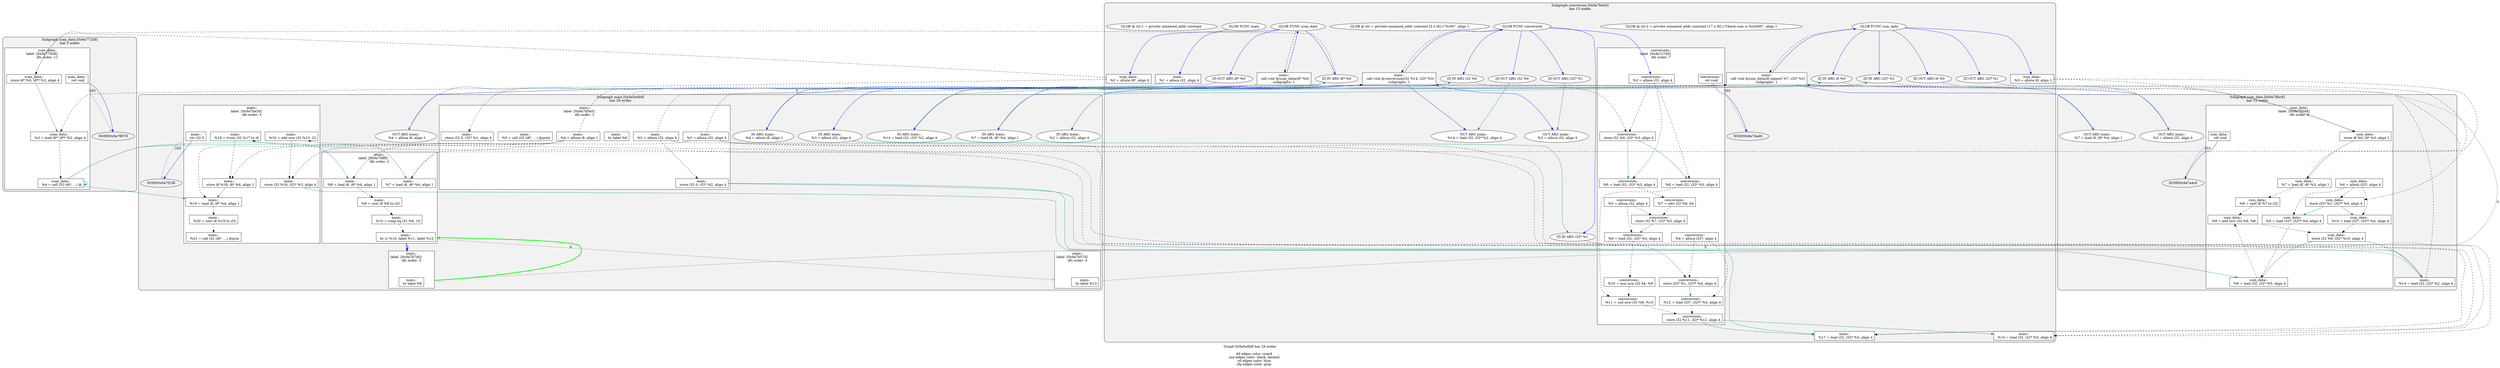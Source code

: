 digraph "DependenceGraph" {
	compound=true label="Graph 0x9a5e0b8 has 29 nodes\n
	dd edges color: cyan4
	use edges color: black, dashed
	cd edges color: blue
	cfg edges color: gray"

	/* subgraph 0x9a7bdc0 nodes */
	subgraph cluster_0x9a7bdc0 {
		style="filled, rounded" fillcolor=gray95
		label="Subgraph conversion [0x9a7bdc0]\nhas 15 nodes
"
		NODE0x9a7c200 [label="[f] IN ARG i32 %0" style=filled fillcolor=white]
		/* -- node 0x9a60740
		 * ------------------------------------------- */
		/* DD edges */
		/* USE edges */
		NODE0x9a7c200 -> NODE0x9a7cbe0 [color="black" rank=max style="dashed"]
		/* CD edges */
		/* ID edges */
		NODE0x9a7c300 [label="[f] OUT ARG i32 %0" style=filled fillcolor=white]
		/* -- node 0x9a60740
		 * ------------------------------------------- */
		/* DD edges */
		NODE0x9a7c300 -> NODE0x9a7e0d0 [color="cyan4" rank=max]
		/* USE edges */
		/* CD edges */
		/* ID edges */
		NODE0x9a7c4a0 [label="[f] IN ARG i32* %1" style=filled fillcolor=white]
		/* -- node 0x9a60758
		 * ------------------------------------------- */
		/* DD edges */
		/* USE edges */
		NODE0x9a7c4a0 -> NODE0x9a7cd10 [color="black" rank=max style="dashed"]
		/* CD edges */
		/* ID edges */
		NODE0x9a7c5a0 [label="[f] OUT ARG i32* %1" style=filled fillcolor=white]
		/* -- node 0x9a60758
		 * ------------------------------------------- */
		/* DD edges */
		NODE0x9a7c5a0 -> NODE0x9a7e3d0 [color="cyan4" rank=max]
		/* USE edges */
		/* CD edges */
		/* ID edges */
		/* Basic Block conversion::
label  [0x9a7c740] */
		subgraph cluster_bb_0x9a7c740 {
			style=filled fillcolor=white
			label="conversion::
label  [0x9a7c740]		\ndfs order: 7"
			NODE0x9a7c850 [shape=rect label="0x9a607f4"]
			NODE0x9a7c980 [shape=rect label="0x9a6082c"]
			NODE0x9a7cab0 [shape=rect label="0x9a60864"]
			NODE0x9a7cbe0 [shape=rect label="0x9a608a8"]
			NODE0x9a7cd10 [shape=rect label="0x9a608e8"]
			NODE0x9a7ce40 [shape=rect label="0x9a6091c"]
			NODE0x9a7cf70 [shape=rect label="0x9a60960"]
			NODE0x9a7d0a0 [shape=rect label="0x9a609a0"]
			NODE0x9a7d1d0 [shape=rect label="0x9a609d4"]
			NODE0x9a7d300 [shape=rect label="0x9a60a0c"]
			NODE0x9a7d430 [shape=rect label="0x9a60a50"]
			NODE0x9a7d560 [shape=rect label="0x9a60a90"]
			NODE0x9a7d690 [shape=rect label="0x9a60ac4"]
			NODE0x9a7d7c0 [shape=rect label="0x9a60b08"]
			NODE0x9a7d8f0 [shape=rect label="0x9a607a0"]
		} /* cluster_bb_0x9a7c740 */

	NODE0x9a7d8f0 -> NODE0x9a7da48 [penwidth=2 label="255"  ltail=cluster_bb_0x9a7c740  lhead=cluster_bb_0x9a7db48  color="gray"]
		NODE0x9a7d8f0 [label="conversion::
  ret void" style=filled fillcolor=white]
		/* -- node 0x9a607a0
		 * ------------------------------------------- */
		/* DD edges */
		/* USE edges */
		/* CD edges */
		NODE0x9a7d8f0 -> NODE0x9a7da48 [color="blue"]
		/* ID edges */
		NODE0x9a7c850 [label="conversion::
  %3 = alloca i32, align 4" style=filled fillcolor=white]
		/* -- node 0x9a607f4
		 * ------------------------------------------- */
		/* DD edges */
		/* USE edges */
		NODE0x9a7c850 -> NODE0x9a7cbe0 [color="black" rank=max style="dashed"]
		NODE0x9a7c850 -> NODE0x9a7ce40 [color="black" rank=max style="dashed"]
		NODE0x9a7c850 -> NODE0x9a7d1d0 [color="black" rank=max style="dashed"]
		/* CD edges */
		/* ID edges */
		NODE0x9a7c980 [label="conversion::
  %4 = alloca i32*, align 4" style=filled fillcolor=white]
		/* -- node 0x9a6082c
		 * ------------------------------------------- */
		/* DD edges */
		/* USE edges */
		NODE0x9a7c980 -> NODE0x9a7cd10 [color="black" rank=max style="dashed"]
		NODE0x9a7c980 -> NODE0x9a7d690 [color="black" rank=max style="dashed"]
		/* CD edges */
		/* ID edges */
		NODE0x9a7cab0 [label="conversion::
  %5 = alloca i32, align 4" style=filled fillcolor=white]
		/* -- node 0x9a60864
		 * ------------------------------------------- */
		/* DD edges */
		/* USE edges */
		NODE0x9a7cab0 -> NODE0x9a7d0a0 [color="black" rank=max style="dashed"]
		NODE0x9a7cab0 -> NODE0x9a7d300 [color="black" rank=max style="dashed"]
		/* CD edges */
		/* ID edges */
		NODE0x9a7cbe0 [label="conversion::
  store i32 %0, i32* %3, align 4" style=filled fillcolor=white]
		/* -- node 0x9a608a8
		 * ------------------------------------------- */
		/* DD edges */
		NODE0x9a7cbe0 -> NODE0x9a7ce40 [color="cyan4" rank=max]
		NODE0x9a7cbe0 -> NODE0x9a7d1d0 [color="cyan4" rank=max]
		/* USE edges */
		/* CD edges */
		/* ID edges */
		NODE0x9a7cd10 [label="conversion::
  store i32* %1, i32** %4, align 4" style=filled fillcolor=white]
		/* -- node 0x9a608e8
		 * ------------------------------------------- */
		/* DD edges */
		NODE0x9a7cd10 -> NODE0x9a7d690 [color="cyan4" rank=max]
		/* USE edges */
		/* CD edges */
		/* ID edges */
		NODE0x9a7ce40 [label="conversion::
  %6 = load i32, i32* %3, align 4" style=filled fillcolor=white]
		/* -- node 0x9a6091c
		 * ------------------------------------------- */
		/* DD edges */
		/* USE edges */
		NODE0x9a7ce40 -> NODE0x9a7cf70 [color="black" rank=max style="dashed"]
		/* CD edges */
		/* ID edges */
		NODE0x9a7cf70 [label="conversion::
  %7 = sdiv i32 %6, 64" style=filled fillcolor=white]
		/* -- node 0x9a60960
		 * ------------------------------------------- */
		/* DD edges */
		/* USE edges */
		NODE0x9a7cf70 -> NODE0x9a7d0a0 [color="black" rank=max style="dashed"]
		/* CD edges */
		/* ID edges */
		NODE0x9a7d0a0 [label="conversion::
  store i32 %7, i32* %5, align 4" style=filled fillcolor=white]
		/* -- node 0x9a609a0
		 * ------------------------------------------- */
		/* DD edges */
		NODE0x9a7d0a0 -> NODE0x9a7d300 [color="cyan4" rank=max]
		/* USE edges */
		/* CD edges */
		/* ID edges */
		NODE0x9a7d1d0 [label="conversion::
  %8 = load i32, i32* %3, align 4" style=filled fillcolor=white]
		/* -- node 0x9a609d4
		 * ------------------------------------------- */
		/* DD edges */
		/* USE edges */
		NODE0x9a7d1d0 -> NODE0x9a7d560 [color="black" rank=max style="dashed"]
		/* CD edges */
		/* ID edges */
		NODE0x9a7d300 [label="conversion::
  %9 = load i32, i32* %5, align 4" style=filled fillcolor=white]
		/* -- node 0x9a60a0c
		 * ------------------------------------------- */
		/* DD edges */
		/* USE edges */
		NODE0x9a7d300 -> NODE0x9a7d430 [color="black" rank=max style="dashed"]
		/* CD edges */
		/* ID edges */
		NODE0x9a7d430 [label="conversion::
  %10 = mul nsw i32 64, %9" style=filled fillcolor=white]
		/* -- node 0x9a60a50
		 * ------------------------------------------- */
		/* DD edges */
		/* USE edges */
		NODE0x9a7d430 -> NODE0x9a7d560 [color="black" rank=max style="dashed"]
		/* CD edges */
		/* ID edges */
		NODE0x9a7d560 [label="conversion::
  %11 = sub nsw i32 %8, %10" style=filled fillcolor=white]
		/* -- node 0x9a60a90
		 * ------------------------------------------- */
		/* DD edges */
		/* USE edges */
		NODE0x9a7d560 -> NODE0x9a7d7c0 [color="black" rank=max style="dashed"]
		/* CD edges */
		/* ID edges */
		NODE0x9a7d690 [label="conversion::
  %12 = load i32*, i32** %4, align 4" style=filled fillcolor=white]
		/* -- node 0x9a60ac4
		 * ------------------------------------------- */
		/* DD edges */
		/* USE edges */
		NODE0x9a7d690 -> NODE0x9a7d7c0 [color="black" rank=max style="dashed"]
		/* CD edges */
		/* ID edges */
		NODE0x9a7d7c0 [label="conversion::
  store i32 %11, i32* %12, align 4" style=filled fillcolor=white]
		/* -- node 0x9a60b08
		 * ------------------------------------------- */
		/* DD edges */
		NODE0x9a7d7c0 -> NODE0x9a7e618 [color="cyan4" rank=max]
		NODE0x9a7d7c0 -> NODE0x9a7e9a8 [color="cyan4" rank=max]
		/* USE edges */
		/* CD edges */
		/* ID edges */
		NODE0x9a7be98 [label="GLOB FUNC conversion" style=filled fillcolor=white]
		/* -- node 0x9a59a24
		 * ------------------------------------------- */
		/* DD edges */
		/* USE edges */
		NODE0x9a7be98 -> NODE0x9a7bc70 [color="black" rank=max style="dashed"]
		/* CD edges */
		NODE0x9a7be98 -> NODE0x9a7c200 [color="blue"]
		NODE0x9a7be98 -> NODE0x9a7c300 [color="blue"]
		NODE0x9a7be98 -> NODE0x9a7c4a0 [color="blue"]
		NODE0x9a7be98 -> NODE0x9a7c5a0 [color="blue"]
		NODE0x9a7be98 -> NODE0x9a7c850 [color="blue"]
		/* ID edges */
		NODE0x9a763a0 [label="GLOB @.str.2 = private unnamed_addr constant [17 x i8] c\"Check sum is %c\0A\00\", align 1" style=filled fillcolor=white]
		/* -- node 0x9a5bd8c
		 * ------------------------------------------- */
		/* DD edges */
		/* USE edges */
		/* CD edges */
		/* ID edges */
		NODE0x9a78ca0 [label="GLOB FUNC sum_data" style=filled fillcolor=white]
		/* -- node 0x9a5c09c
		 * ------------------------------------------- */
		/* DD edges */
		/* USE edges */
		NODE0x9a78ca0 -> NODE0x9a78a78 [color="black" rank=max style="dashed"]
		/* CD edges */
		NODE0x9a78ca0 -> NODE0x9a79008 [color="blue"]
		NODE0x9a78ca0 -> NODE0x9a79108 [color="blue"]
		NODE0x9a78ca0 -> NODE0x9a792a8 [color="blue"]
		NODE0x9a78ca0 -> NODE0x9a793a8 [color="blue"]
		NODE0x9a78ca0 -> NODE0x9a79658 [color="blue"]
		/* ID edges */
		NODE0x9a70ea8 [label="GLOB @.str = private unnamed_addr constant [3 x i8] c\"%c\00\", align 1" style=filled fillcolor=white]
		/* -- node 0x9a5c14c
		 * ------------------------------------------- */
		/* DD edges */
		/* USE edges */
		/* CD edges */
		/* ID edges */
		NODE0x9a764a0 [label="GLOB FUNC main" style=filled fillcolor=white]
		/* -- node 0x9a5ddec
		 * ------------------------------------------- */
		/* DD edges */
		/* USE edges */
		/* CD edges */
		NODE0x9a764a0 -> NODE0x9a766b0 [color="blue"]
		/* ID edges */
		NODE0x9a77330 [label="GLOB FUNC scan_data" style=filled fillcolor=white]
		/* -- node 0x9a5df8c
		 * ------------------------------------------- */
		/* DD edges */
		/* USE edges */
		NODE0x9a77330 -> NODE0x9a77108 [color="black" rank=max style="dashed"]
		/* CD edges */
		NODE0x9a77330 -> NODE0x9a77698 [color="blue"]
		NODE0x9a77330 -> NODE0x9a77798 [color="blue"]
		NODE0x9a77330 -> NODE0x9a77a48 [color="blue"]
		/* ID edges */
		NODE0x9a762a0 [label="GLOB @.str.1 = private unnamed_addr constant " style=filled fillcolor=white]
		/* -- node 0x9a5ed9c
		 * ------------------------------------------- */
		/* DD edges */
		/* USE edges */
		/* CD edges */
		/* ID edges */
	}
	/* subgraph 0x9a78bc8 nodes */
	subgraph cluster_0x9a78bc8 {
		style="filled, rounded" fillcolor=gray95
		label="Subgraph sum_data [0x9a78bc8]\nhas 12 nodes
"
		NODE0x9a79008 [label="[f] IN ARG i8 %0" style=filled fillcolor=white]
		/* -- node 0x9a5fdb8
		 * ------------------------------------------- */
		/* DD edges */
		/* USE edges */
		NODE0x9a79008 -> NODE0x9a798b8 [color="black" rank=max style="dashed"]
		/* CD edges */
		/* ID edges */
		NODE0x9a79108 [label="[f] OUT ARG i8 %0" style=filled fillcolor=white]
		/* -- node 0x9a5fdb8
		 * ------------------------------------------- */
		/* DD edges */
		NODE0x9a79108 -> NODE0x9a7ab48 [color="cyan4" rank=max]
		/* USE edges */
		/* CD edges */
		/* ID edges */
		NODE0x9a792a8 [label="[f] IN ARG i32* %1" style=filled fillcolor=white]
		/* -- node 0x9a5fdd0
		 * ------------------------------------------- */
		/* DD edges */
		/* USE edges */
		NODE0x9a792a8 -> NODE0x9a799e8 [color="black" rank=max style="dashed"]
		/* CD edges */
		/* ID edges */
		NODE0x9a793a8 [label="[f] OUT ARG i32* %1" style=filled fillcolor=white]
		/* -- node 0x9a5fdd0
		 * ------------------------------------------- */
		/* DD edges */
		NODE0x9a793a8 -> NODE0x9a7ae48 [color="cyan4" rank=max]
		/* USE edges */
		/* CD edges */
		/* ID edges */
		/* Basic Block sum_data::
label  [0x9a79548] */
		subgraph cluster_bb_0x9a79548 {
			style=filled fillcolor=white
			label="sum_data::
label  [0x9a79548]		\ndfs order: 9"
			NODE0x9a79658 [shape=rect label="0x9a5fe24"]
			NODE0x9a79788 [shape=rect label="0x9a5fe5c"]
			NODE0x9a798b8 [shape=rect label="0x9a60550"]
			NODE0x9a799e8 [shape=rect label="0x9a60590"]
			NODE0x9a79b18 [shape=rect label="0x9a605c4"]
			NODE0x9a79c48 [shape=rect label="0x9a605fc"]
			NODE0x9a79d78 [shape=rect label="0x9a60634"]
			NODE0x9a79ea8 [shape=rect label="0x9a5fe94"]
			NODE0x9a79fd8 [shape=rect label="0x9a60678"]
			NODE0x9a7a108 [shape=rect label="0x9a606ac"]
			NODE0x9a7a238 [shape=rect label="0x9a606f0"]
			NODE0x9a7a368 [shape=rect label="0x9a60718"]
		} /* cluster_bb_0x9a79548 */

	NODE0x9a7a368 -> NODE0x9a7a4c0 [penwidth=2 label="255"  ltail=cluster_bb_0x9a79548  lhead=cluster_bb_0x9a7a5c0  color="gray"]
		NODE0x9a79658 [label="sum_data::
  %3 = alloca i8, align 1" style=filled fillcolor=white]
		/* -- node 0x9a5fe24
		 * ------------------------------------------- */
		/* DD edges */
		/* USE edges */
		NODE0x9a79658 -> NODE0x9a798b8 [color="black" rank=max style="dashed"]
		NODE0x9a79658 -> NODE0x9a79d78 [color="black" rank=max style="dashed"]
		/* CD edges */
		/* ID edges */
		NODE0x9a79788 [label="sum_data::
  %4 = alloca i32*, align 4" style=filled fillcolor=white]
		/* -- node 0x9a5fe5c
		 * ------------------------------------------- */
		/* DD edges */
		/* USE edges */
		NODE0x9a79788 -> NODE0x9a799e8 [color="black" rank=max style="dashed"]
		NODE0x9a79788 -> NODE0x9a79b18 [color="black" rank=max style="dashed"]
		NODE0x9a79788 -> NODE0x9a7a108 [color="black" rank=max style="dashed"]
		/* CD edges */
		/* ID edges */
		NODE0x9a79ea8 [label="sum_data::
  %8 = sext i8 %7 to i32" style=filled fillcolor=white]
		/* -- node 0x9a5fe94
		 * ------------------------------------------- */
		/* DD edges */
		/* USE edges */
		NODE0x9a79ea8 -> NODE0x9a79fd8 [color="black" rank=max style="dashed"]
		/* CD edges */
		/* ID edges */
		NODE0x9a798b8 [label="sum_data::
  store i8 %0, i8* %3, align 1" style=filled fillcolor=white]
		/* -- node 0x9a60550
		 * ------------------------------------------- */
		/* DD edges */
		NODE0x9a798b8 -> NODE0x9a79d78 [color="cyan4" rank=max]
		/* USE edges */
		/* CD edges */
		/* ID edges */
		NODE0x9a799e8 [label="sum_data::
  store i32* %1, i32** %4, align 4" style=filled fillcolor=white]
		/* -- node 0x9a60590
		 * ------------------------------------------- */
		/* DD edges */
		NODE0x9a799e8 -> NODE0x9a79b18 [color="cyan4" rank=max]
		NODE0x9a799e8 -> NODE0x9a7a108 [color="cyan4" rank=max]
		/* USE edges */
		/* CD edges */
		/* ID edges */
		NODE0x9a79b18 [label="sum_data::
  %5 = load i32*, i32** %4, align 4" style=filled fillcolor=white]
		/* -- node 0x9a605c4
		 * ------------------------------------------- */
		/* DD edges */
		/* USE edges */
		NODE0x9a79b18 -> NODE0x9a79c48 [color="black" rank=max style="dashed"]
		/* CD edges */
		/* ID edges */
		NODE0x9a79c48 [label="sum_data::
  %6 = load i32, i32* %5, align 4" style=filled fillcolor=white]
		/* -- node 0x9a605fc
		 * ------------------------------------------- */
		/* DD edges */
		/* USE edges */
		NODE0x9a79c48 -> NODE0x9a79fd8 [color="black" rank=max style="dashed"]
		/* CD edges */
		/* ID edges */
		NODE0x9a79d78 [label="sum_data::
  %7 = load i8, i8* %3, align 1" style=filled fillcolor=white]
		/* -- node 0x9a60634
		 * ------------------------------------------- */
		/* DD edges */
		/* USE edges */
		NODE0x9a79d78 -> NODE0x9a79ea8 [color="black" rank=max style="dashed"]
		/* CD edges */
		/* ID edges */
		NODE0x9a79fd8 [label="sum_data::
  %9 = add nsw i32 %6, %8" style=filled fillcolor=white]
		/* -- node 0x9a60678
		 * ------------------------------------------- */
		/* DD edges */
		/* USE edges */
		NODE0x9a79fd8 -> NODE0x9a7a238 [color="black" rank=max style="dashed"]
		/* CD edges */
		/* ID edges */
		NODE0x9a7a108 [label="sum_data::
  %10 = load i32*, i32** %4, align 4" style=filled fillcolor=white]
		/* -- node 0x9a606ac
		 * ------------------------------------------- */
		/* DD edges */
		/* USE edges */
		NODE0x9a7a108 -> NODE0x9a7a238 [color="black" rank=max style="dashed"]
		/* CD edges */
		/* ID edges */
		NODE0x9a7a238 [label="sum_data::
  store i32 %9, i32* %10, align 4" style=filled fillcolor=white]
		/* -- node 0x9a606f0
		 * ------------------------------------------- */
		/* DD edges */
		NODE0x9a7a238 -> NODE0x9a79c48 [color="cyan4" rank=max]
		NODE0x9a7a238 -> NODE0x9a7bb40 [color="cyan4" rank=max]
		/* USE edges */
		/* CD edges */
		/* ID edges */
		NODE0x9a7a368 [label="sum_data::
  ret void" style=filled fillcolor=white]
		/* -- node 0x9a60718
		 * ------------------------------------------- */
		/* DD edges */
		/* USE edges */
		/* CD edges */
		NODE0x9a7a368 -> NODE0x9a7a4c0 [color="blue"]
		/* ID edges */
	}
	/* subgraph 0x9a5e0b8 nodes */
	subgraph cluster_0x9a5e0b8 {
		style="filled, rounded" fillcolor=gray95
		label="Subgraph main [0x9a5e0b8]\nhas 29 nodes
"
		/* Basic Block main::
label  [0x9a76ff8] */
		subgraph cluster_bb_0x9a76ff8 {
			style=filled fillcolor=white
			label="main::
label  [0x9a76ff8]		\ndfs order: 2"
			NODE0x9a77108 [shape=rect label="0x9a5e6c0"]
			NODE0x9a78948 [shape=rect label="0x9a5e6fc"]
			NODE0x9a78a78 [shape=rect label="0x9a5e74c"]
			NODE0x9a7b090 [shape=rect label="0x9a5e784"]
			NODE0x9a7b1c0 [shape=rect label="0x9a5e7bc"]
			NODE0x9a7b2f0 [shape=rect label="0x9a5e7f8"]
			NODE0x9a7b420 [shape=rect label="0x9a5e844"]
		} /* cluster_bb_0x9a76ff8 */

		/* Basic Block main::
label  [0x9a7b570] */
		subgraph cluster_bb_0x9a7b570 {
			style=filled fillcolor=white
			label="main::
label  [0x9a7b570]		\ndfs order: 4"
			NODE0x9a7b680 [shape=rect label="0x9a5e874"]
		} /* cluster_bb_0x9a7b570 */

		/* Basic Block main::
label  [0x9a7b7d0] */
		subgraph cluster_bb_0x9a7b7d0 {
			style=filled fillcolor=white
			label="main::
label  [0x9a7b7d0]		\ndfs order: 3"
			NODE0x9a7b8e0 [shape=rect label="0x9a5e8a4"]
		} /* cluster_bb_0x9a7b7d0 */

		/* Basic Block main::
label  [0x9a7ba30] */
		subgraph cluster_bb_0x9a7ba30 {
			style=filled fillcolor=white
			label="main::
label  [0x9a7ba30]		\ndfs order: 5"
			NODE0x9a7bb40 [shape=rect label="0x9a5e8d4"]
			NODE0x9a7bc70 [shape=rect label="0x9a5e924"]
			NODE0x9a7e618 [shape=rect label="0x9a5e95c"]
			NODE0x9a7e748 [shape=rect label="0x9a5e9a0"]
			NODE0x9a7e878 [shape=rect label="0x9a5e9e0"]
			NODE0x9a7e9a8 [shape=rect label="0x9a5ea14"]
			NODE0x9a7ead8 [shape=rect label="0x9a5ea4c"]
			NODE0x9a7ec08 [shape=rect label="0x9a625b0"]
			NODE0x9a7ed38 [shape=rect label="0x9a625e4"]
			NODE0x9a7ee68 [shape=rect label="0x9a5f01c"]
			NODE0x9a7ef98 [shape=rect label="0x9a5fc54"]
			NODE0x9a7f0e0 [shape=rect label="0x9a5fc8c"]
		} /* cluster_bb_0x9a7ba30 */

		/* Basic Block main::
label  [0x9a765a0] */
		subgraph cluster_bb_0x9a765a0 {
			style=filled fillcolor=white
			label="main::
label  [0x9a765a0]		\ndfs order: 1"
			NODE0x9a766b0 [shape=rect label="0x9a5e4dc"]
			NODE0x9a767b0 [shape=rect label="0x9a5e514"]
			NODE0x9a768d0 [shape=rect label="0x9a5e54c"]
			NODE0x9a769f0 [shape=rect label="0x9a5e584"]
			NODE0x9a76b10 [shape=rect label="0x9a5e5c8"]
			NODE0x9a76c30 [shape=rect label="0x9a5e608"]
			NODE0x9a76d60 [shape=rect label="0x9a5e648"]
			NODE0x9a76ea8 [shape=rect label="0x9a5e684"]
		} /* cluster_bb_0x9a765a0 */

	NODE0x9a7b420 -> NODE0x9a7b680 [penwidth=2 label="0"  ltail=cluster_bb_0x9a76ff8  lhead=cluster_bb_0x9a7b570  color="gray"]
	NODE0x9a7b420 -> NODE0x9a7b8e0 [penwidth=2 label="1"  ltail=cluster_bb_0x9a76ff8  lhead=cluster_bb_0x9a7b7d0  color="gray"]
	NODE0x9a7b420 -> NODE0x9a7b8e0 [penwidth=2 color=blue  ltail=cluster_bb_0x9a76ff8  lhead=cluster_bb_0x9a7b7d0]
	NODE0x9a7b680 -> NODE0x9a7bb40 [penwidth=2 label="0"  ltail=cluster_bb_0x9a7b570  lhead=cluster_bb_0x9a7ba30  color="gray"]
	NODE0x9a7b8e0 -> NODE0x9a77108 [penwidth=2 label="0"  ltail=cluster_bb_0x9a7b7d0  lhead=cluster_bb_0x9a76ff8  color="gray"]
	/* post-dominance frontiers */
NODE0x9a7b8e0 -> NODE0x9a7b420 [penwidth=3 color=green  ltail=cluster_bb_0x9a7b7d0  lhead=cluster_bb_0x9a76ff8 constraint=false]
	NODE0x9a7f0e0 -> NODE0x9a7f238 [penwidth=2 label="255"  ltail=cluster_bb_0x9a7ba30  lhead=cluster_bb_0x9a7f338  color="gray"]
	NODE0x9a76ea8 -> NODE0x9a77108 [penwidth=2 label="0"  ltail=cluster_bb_0x9a765a0  lhead=cluster_bb_0x9a76ff8  color="gray"]
		NODE0x9a766b0 [label="main::
  %1 = alloca i32, align 4" style=filled fillcolor=white]
		/* -- node 0x9a5e4dc
		 * ------------------------------------------- */
		/* DD edges */
		/* USE edges */
		NODE0x9a766b0 -> NODE0x9a76b10 [color="black" rank=max style="dashed"]
		/* CD edges */
		/* ID edges */
		NODE0x9a767b0 [label="main::
  %2 = alloca i32, align 4" style=filled fillcolor=white]
		/* -- node 0x9a5e514
		 * ------------------------------------------- */
		/* DD edges */
		/* USE edges */
		NODE0x9a767b0 -> NODE0x9a76c30 [color="black" rank=max style="dashed"]
		NODE0x9a767b0 -> NODE0x9a78a78 [color="black" rank=max style="dashed"]
		NODE0x9a767b0 -> NODE0x9a7bb40 [color="black" rank=max style="dashed"]
		/* CD edges */
		/* ID edges */
		NODE0x9a768d0 [label="main::
  %3 = alloca i32, align 4" style=filled fillcolor=white]
		/* -- node 0x9a5e54c
		 * ------------------------------------------- */
		/* DD edges */
		/* USE edges */
		NODE0x9a768d0 -> NODE0x9a7bc70 [color="black" rank=max style="dashed"]
		NODE0x9a768d0 -> NODE0x9a7e618 [color="black" rank=max style="dashed"]
		NODE0x9a768d0 -> NODE0x9a7e878 [color="black" rank=max style="dashed"]
		NODE0x9a768d0 -> NODE0x9a7e9a8 [color="black" rank=max style="dashed"]
		/* CD edges */
		/* ID edges */
		NODE0x9a769f0 [label="main::
  %4 = alloca i8, align 1" style=filled fillcolor=white]
		/* -- node 0x9a5e584
		 * ------------------------------------------- */
		/* DD edges */
		/* USE edges */
		NODE0x9a769f0 -> NODE0x9a77108 [color="black" rank=max style="dashed"]
		NODE0x9a769f0 -> NODE0x9a78948 [color="black" rank=max style="dashed"]
		NODE0x9a769f0 -> NODE0x9a7b090 [color="black" rank=max style="dashed"]
		NODE0x9a769f0 -> NODE0x9a7ec08 [color="black" rank=max style="dashed"]
		NODE0x9a769f0 -> NODE0x9a7ed38 [color="black" rank=max style="dashed"]
		/* CD edges */
		/* ID edges */
		NODE0x9a76b10 [label="main::
  store i32 0, i32* %1, align 4" style=filled fillcolor=white]
		/* -- node 0x9a5e5c8
		 * ------------------------------------------- */
		/* DD edges */
		/* USE edges */
		/* CD edges */
		/* ID edges */
		NODE0x9a76c30 [label="main::
  store i32 0, i32* %2, align 4" style=filled fillcolor=white]
		/* -- node 0x9a5e608
		 * ------------------------------------------- */
		/* DD edges */
		NODE0x9a76c30 -> NODE0x9a79c48 [color="cyan4" rank=max]
		NODE0x9a76c30 -> NODE0x9a7bb40 [color="cyan4" rank=max]
		/* USE edges */
		/* CD edges */
		/* ID edges */
		NODE0x9a76d60 [label="main::
  %5 = call i32 (i8*, ...) @print" style=filled fillcolor=white]
		/* -- node 0x9a5e648
		 * ------------------------------------------- */
		/* DD edges */
		/* USE edges */
		/* CD edges */
		/* ID edges */
		NODE0x9a76ea8 [label="main::
  br label %6" style=filled fillcolor=white]
		/* -- node 0x9a5e684
		 * ------------------------------------------- */
		/* DD edges */
		/* USE edges */
		/* CD edges */
		/* ID edges */
		NODE0x9a77108 [label="main::
  call void @scan_data(i8* %4)\nsubgraphs: 1" style=filled fillcolor=white]
		NODE0x9a78600 [label="IN ARG main::
  %4 = alloca i8, align 1" style=filled fillcolor=white]
		/* -- node 0x9a5e584
		 * ------------------------------------------- */
		/* DD edges */
		NODE0x9a78600 -> NODE0x9a77698 [color="cyan4" rank=max]
		/* USE edges */
		/* CD edges */
		/* ID edges */
		NODE0x9a78700 [label="OUT ARG main::
  %4 = alloca i8, align 1" style=filled fillcolor=white]
		/* -- node 0x9a5e584
		 * ------------------------------------------- */
		/* DD edges */
		/* USE edges */
		/* CD edges */
		/* ID edges */
		/* -- node 0x9a5e6c0
		 * ------------------------------------------- */
		/* DD edges */
		/* USE edges */
		/* CD edges */
		NODE0x9a77108 -> NODE0x9a77330 [color="blue"]
		NODE0x9a77108 -> NODE0x9a78600 [color="blue"]
		NODE0x9a77108 -> NODE0x9a78700 [color="blue"]
		/* ID edges */
		NODE0x9a78948 [label="main::
  %7 = load i8, i8* %4, align 1" style=filled fillcolor=white]
		/* -- node 0x9a5e6fc
		 * ------------------------------------------- */
		/* DD edges */
		/* USE edges */
		NODE0x9a78948 -> NODE0x9a78a78 [color="black" rank=max style="dashed"]
		/* CD edges */
		/* ID edges */
		NODE0x9a78a78 [label="main::
  call void @sum_data(i8 signext %7, i32* %2)\nsubgraphs: 1" style=filled fillcolor=white]
		NODE0x9a7ad48 [label="IN ARG main::
  %2 = alloca i32, align 4" style=filled fillcolor=white]
		/* -- node 0x9a5e514
		 * ------------------------------------------- */
		/* DD edges */
		NODE0x9a7ad48 -> NODE0x9a792a8 [color="cyan4" rank=max]
		/* USE edges */
		/* CD edges */
		/* ID edges */
		NODE0x9a7ae48 [label="OUT ARG main::
  %2 = alloca i32, align 4" style=filled fillcolor=white]
		/* -- node 0x9a5e514
		 * ------------------------------------------- */
		/* DD edges */
		/* USE edges */
		/* CD edges */
		/* ID edges */
		NODE0x9a7aa48 [label="IN ARG main::
  %7 = load i8, i8* %4, align 1" style=filled fillcolor=white]
		/* -- node 0x9a5e6fc
		 * ------------------------------------------- */
		/* DD edges */
		NODE0x9a7aa48 -> NODE0x9a79008 [color="cyan4" rank=max]
		/* USE edges */
		/* CD edges */
		/* ID edges */
		NODE0x9a7ab48 [label="OUT ARG main::
  %7 = load i8, i8* %4, align 1" style=filled fillcolor=white]
		/* -- node 0x9a5e6fc
		 * ------------------------------------------- */
		/* DD edges */
		/* USE edges */
		/* CD edges */
		/* ID edges */
		/* -- node 0x9a5e74c
		 * ------------------------------------------- */
		/* DD edges */
		/* USE edges */
		/* CD edges */
		NODE0x9a78a78 -> NODE0x9a78ca0 [color="blue"]
		NODE0x9a78a78 -> NODE0x9a7aa48 [color="blue"]
		NODE0x9a78a78 -> NODE0x9a7ab48 [color="blue"]
		NODE0x9a78a78 -> NODE0x9a7ad48 [color="blue"]
		NODE0x9a78a78 -> NODE0x9a7ae48 [color="blue"]
		/* ID edges */
		NODE0x9a7b090 [label="main::
  %8 = load i8, i8* %4, align 1" style=filled fillcolor=white]
		/* -- node 0x9a5e784
		 * ------------------------------------------- */
		/* DD edges */
		/* USE edges */
		NODE0x9a7b090 -> NODE0x9a7b1c0 [color="black" rank=max style="dashed"]
		/* CD edges */
		/* ID edges */
		NODE0x9a7b1c0 [label="main::
  %9 = sext i8 %8 to i32" style=filled fillcolor=white]
		/* -- node 0x9a5e7bc
		 * ------------------------------------------- */
		/* DD edges */
		/* USE edges */
		NODE0x9a7b1c0 -> NODE0x9a7b2f0 [color="black" rank=max style="dashed"]
		/* CD edges */
		/* ID edges */
		NODE0x9a7b2f0 [label="main::
  %10 = icmp eq i32 %9, 10" style=filled fillcolor=white]
		/* -- node 0x9a5e7f8
		 * ------------------------------------------- */
		/* DD edges */
		/* USE edges */
		NODE0x9a7b2f0 -> NODE0x9a7b420 [color="black" rank=max style="dashed"]
		/* CD edges */
		/* ID edges */
		NODE0x9a7b420 [label="main::
  br i1 %10, label %11, label %12" style=filled fillcolor=white]
		/* -- node 0x9a5e844
		 * ------------------------------------------- */
		/* DD edges */
		/* USE edges */
		/* CD edges */
		/* ID edges */
		NODE0x9a7b680 [label="main::
  br label %13" style=filled fillcolor=white]
		/* -- node 0x9a5e874
		 * ------------------------------------------- */
		/* DD edges */
		/* USE edges */
		/* CD edges */
		/* ID edges */
		NODE0x9a7b8e0 [label="main::
  br label %6" style=filled fillcolor=white]
		/* -- node 0x9a5e8a4
		 * ------------------------------------------- */
		/* DD edges */
		/* USE edges */
		/* CD edges */
		/* ID edges */
		NODE0x9a7bb40 [label="main::
  %14 = load i32, i32* %2, align 4" style=filled fillcolor=white]
		/* -- node 0x9a5e8d4
		 * ------------------------------------------- */
		/* DD edges */
		/* USE edges */
		NODE0x9a7bb40 -> NODE0x9a7bc70 [color="black" rank=max style="dashed"]
		/* CD edges */
		/* ID edges */
		NODE0x9a7bc70 [label="main::
  call void @conversion(i32 %14, i32* %3)\nsubgraphs: 1" style=filled fillcolor=white]
		NODE0x9a7e2d0 [label="IN ARG main::
  %3 = alloca i32, align 4" style=filled fillcolor=white]
		/* -- node 0x9a5e54c
		 * ------------------------------------------- */
		/* DD edges */
		NODE0x9a7e2d0 -> NODE0x9a7c4a0 [color="cyan4" rank=max]
		/* USE edges */
		/* CD edges */
		/* ID edges */
		NODE0x9a7e3d0 [label="OUT ARG main::
  %3 = alloca i32, align 4" style=filled fillcolor=white]
		/* -- node 0x9a5e54c
		 * ------------------------------------------- */
		/* DD edges */
		/* USE edges */
		/* CD edges */
		/* ID edges */
		NODE0x9a7dfd0 [label="IN ARG main::
  %14 = load i32, i32* %2, align 4" style=filled fillcolor=white]
		/* -- node 0x9a5e8d4
		 * ------------------------------------------- */
		/* DD edges */
		NODE0x9a7dfd0 -> NODE0x9a7c200 [color="cyan4" rank=max]
		/* USE edges */
		/* CD edges */
		/* ID edges */
		NODE0x9a7e0d0 [label="OUT ARG main::
  %14 = load i32, i32* %2, align 4" style=filled fillcolor=white]
		/* -- node 0x9a5e8d4
		 * ------------------------------------------- */
		/* DD edges */
		/* USE edges */
		/* CD edges */
		/* ID edges */
		/* -- node 0x9a5e924
		 * ------------------------------------------- */
		/* DD edges */
		/* USE edges */
		/* CD edges */
		NODE0x9a7bc70 -> NODE0x9a7be98 [color="blue"]
		NODE0x9a7bc70 -> NODE0x9a7dfd0 [color="blue"]
		NODE0x9a7bc70 -> NODE0x9a7e0d0 [color="blue"]
		NODE0x9a7bc70 -> NODE0x9a7e2d0 [color="blue"]
		NODE0x9a7bc70 -> NODE0x9a7e3d0 [color="blue"]
		/* ID edges */
		NODE0x9a7e618 [label="main::
  %15 = load i32, i32* %3, align 4" style=filled fillcolor=white]
		/* -- node 0x9a5e95c
		 * ------------------------------------------- */
		/* DD edges */
		/* USE edges */
		NODE0x9a7e618 -> NODE0x9a7e748 [color="black" rank=max style="dashed"]
		/* CD edges */
		/* ID edges */
		NODE0x9a7e748 [label="main::
  %16 = add nsw i32 %15, 22" style=filled fillcolor=white]
		/* -- node 0x9a5e9a0
		 * ------------------------------------------- */
		/* DD edges */
		/* USE edges */
		NODE0x9a7e748 -> NODE0x9a7e878 [color="black" rank=max style="dashed"]
		/* CD edges */
		/* ID edges */
		NODE0x9a7e878 [label="main::
  store i32 %16, i32* %3, align 4" style=filled fillcolor=white]
		/* -- node 0x9a5e9e0
		 * ------------------------------------------- */
		/* DD edges */
		NODE0x9a7e878 -> NODE0x9a7e9a8 [color="cyan4" rank=max]
		/* USE edges */
		/* CD edges */
		/* ID edges */
		NODE0x9a7e9a8 [label="main::
  %17 = load i32, i32* %3, align 4" style=filled fillcolor=white]
		/* -- node 0x9a5ea14
		 * ------------------------------------------- */
		/* DD edges */
		/* USE edges */
		NODE0x9a7e9a8 -> NODE0x9a7ead8 [color="black" rank=max style="dashed"]
		/* CD edges */
		/* ID edges */
		NODE0x9a7ead8 [label="main::
  %18 = trunc i32 %17 to i8" style=filled fillcolor=white]
		/* -- node 0x9a5ea4c
		 * ------------------------------------------- */
		/* DD edges */
		/* USE edges */
		NODE0x9a7ead8 -> NODE0x9a7ec08 [color="black" rank=max style="dashed"]
		/* CD edges */
		/* ID edges */
		NODE0x9a7ee68 [label="main::
  %20 = sext i8 %19 to i32" style=filled fillcolor=white]
		/* -- node 0x9a5f01c
		 * ------------------------------------------- */
		/* DD edges */
		/* USE edges */
		NODE0x9a7ee68 -> NODE0x9a7ef98 [color="black" rank=max style="dashed"]
		/* CD edges */
		/* ID edges */
		NODE0x9a7ef98 [label="main::
  %21 = call i32 (i8*, ...) @prin" style=filled fillcolor=white]
		/* -- node 0x9a5fc54
		 * ------------------------------------------- */
		/* DD edges */
		/* USE edges */
		/* CD edges */
		/* ID edges */
		NODE0x9a7f0e0 [label="main::
  ret i32 0" style=filled fillcolor=white]
		/* -- node 0x9a5fc8c
		 * ------------------------------------------- */
		/* DD edges */
		/* USE edges */
		/* CD edges */
		NODE0x9a7f0e0 -> NODE0x9a7f238 [color="blue"]
		/* ID edges */
		NODE0x9a7ec08 [label="main::
  store i8 %18, i8* %4, align 1" style=filled fillcolor=white]
		/* -- node 0x9a625b0
		 * ------------------------------------------- */
		/* DD edges */
		NODE0x9a7ec08 -> NODE0x9a7ed38 [color="cyan4" rank=max]
		/* USE edges */
		/* CD edges */
		/* ID edges */
		NODE0x9a7ed38 [label="main::
  %19 = load i8, i8* %4, align 1" style=filled fillcolor=white]
		/* -- node 0x9a625e4
		 * ------------------------------------------- */
		/* DD edges */
		/* USE edges */
		NODE0x9a7ed38 -> NODE0x9a7ee68 [color="black" rank=max style="dashed"]
		/* CD edges */
		/* ID edges */
	}
	/* subgraph 0x9a77258 nodes */
	subgraph cluster_0x9a77258 {
		style="filled, rounded" fillcolor=gray95
		label="Subgraph scan_data [0x9a77258]\nhas 5 nodes
"
		NODE0x9a77698 [label="[f] IN ARG i8* %0" style=filled fillcolor=white]
		/* -- node 0x9a62490
		 * ------------------------------------------- */
		/* DD edges */
		/* USE edges */
		NODE0x9a77698 -> NODE0x9a77b78 [color="black" rank=max style="dashed"]
		/* CD edges */
		/* ID edges */
		NODE0x9a77798 [label="[f] OUT ARG i8* %0" style=filled fillcolor=white]
		/* -- node 0x9a62490
		 * ------------------------------------------- */
		/* DD edges */
		NODE0x9a77798 -> NODE0x9a78700 [color="cyan4" rank=max]
		/* USE edges */
		/* CD edges */
		/* ID edges */
		/* Basic Block scan_data::
label  [0x9a77938] */
		subgraph cluster_bb_0x9a77938 {
			style=filled fillcolor=white
			label="scan_data::
label  [0x9a77938]		\ndfs order: 11"
			NODE0x9a77a48 [shape=rect label="0x9a5c014"]
			NODE0x9a77b78 [shape=rect label="0x9a5f670"]
			NODE0x9a77ca8 [shape=rect label="0x9a5f6a4"]
			NODE0x9a77dd8 [shape=rect label="0x9a5f6f4"]
			NODE0x9a77f20 [shape=rect label="0x9a62530"]
		} /* cluster_bb_0x9a77938 */

	NODE0x9a77f20 -> NODE0x9a78078 [penwidth=2 label="255"  ltail=cluster_bb_0x9a77938  lhead=cluster_bb_0x9a78178  color="gray"]
		NODE0x9a77a48 [label="scan_data::
  %2 = alloca i8*, align 4" style=filled fillcolor=white]
		/* -- node 0x9a5c014
		 * ------------------------------------------- */
		/* DD edges */
		/* USE edges */
		NODE0x9a77a48 -> NODE0x9a77b78 [color="black" rank=max style="dashed"]
		NODE0x9a77a48 -> NODE0x9a77ca8 [color="black" rank=max style="dashed"]
		/* CD edges */
		/* ID edges */
		NODE0x9a77b78 [label="scan_data::
  store i8* %0, i8** %2, align 4" style=filled fillcolor=white]
		/* -- node 0x9a5f670
		 * ------------------------------------------- */
		/* DD edges */
		NODE0x9a77b78 -> NODE0x9a77ca8 [color="cyan4" rank=max]
		/* USE edges */
		/* CD edges */
		/* ID edges */
		NODE0x9a77ca8 [label="scan_data::
  %3 = load i8*, i8** %2, align 4" style=filled fillcolor=white]
		/* -- node 0x9a5f6a4
		 * ------------------------------------------- */
		/* DD edges */
		/* USE edges */
		NODE0x9a77ca8 -> NODE0x9a77dd8 [color="black" rank=max style="dashed"]
		/* CD edges */
		/* ID edges */
		NODE0x9a77dd8 [label="scan_data::
  %4 = call i32 (i8*, ...) @" style=filled fillcolor=white]
		/* -- node 0x9a5f6f4
		 * ------------------------------------------- */
		/* DD edges */
		NODE0x9a77dd8 -> NODE0x9a77dd8 [color="cyan4" rank=max]
		NODE0x9a77dd8 -> NODE0x9a78948 [color="cyan4" rank=max]
		NODE0x9a77dd8 -> NODE0x9a7b090 [color="cyan4" rank=max]
		NODE0x9a77dd8 -> NODE0x9a7ed38 [color="cyan4" rank=max]
		/* USE edges */
		/* CD edges */
		/* ID edges */
		NODE0x9a77f20 [label="scan_data::
  ret void" style=filled fillcolor=white]
		/* -- node 0x9a62530
		 * ------------------------------------------- */
		/* DD edges */
		/* USE edges */
		/* CD edges */
		NODE0x9a77f20 -> NODE0x9a78078 [color="blue"]
		/* ID edges */
	}
}
